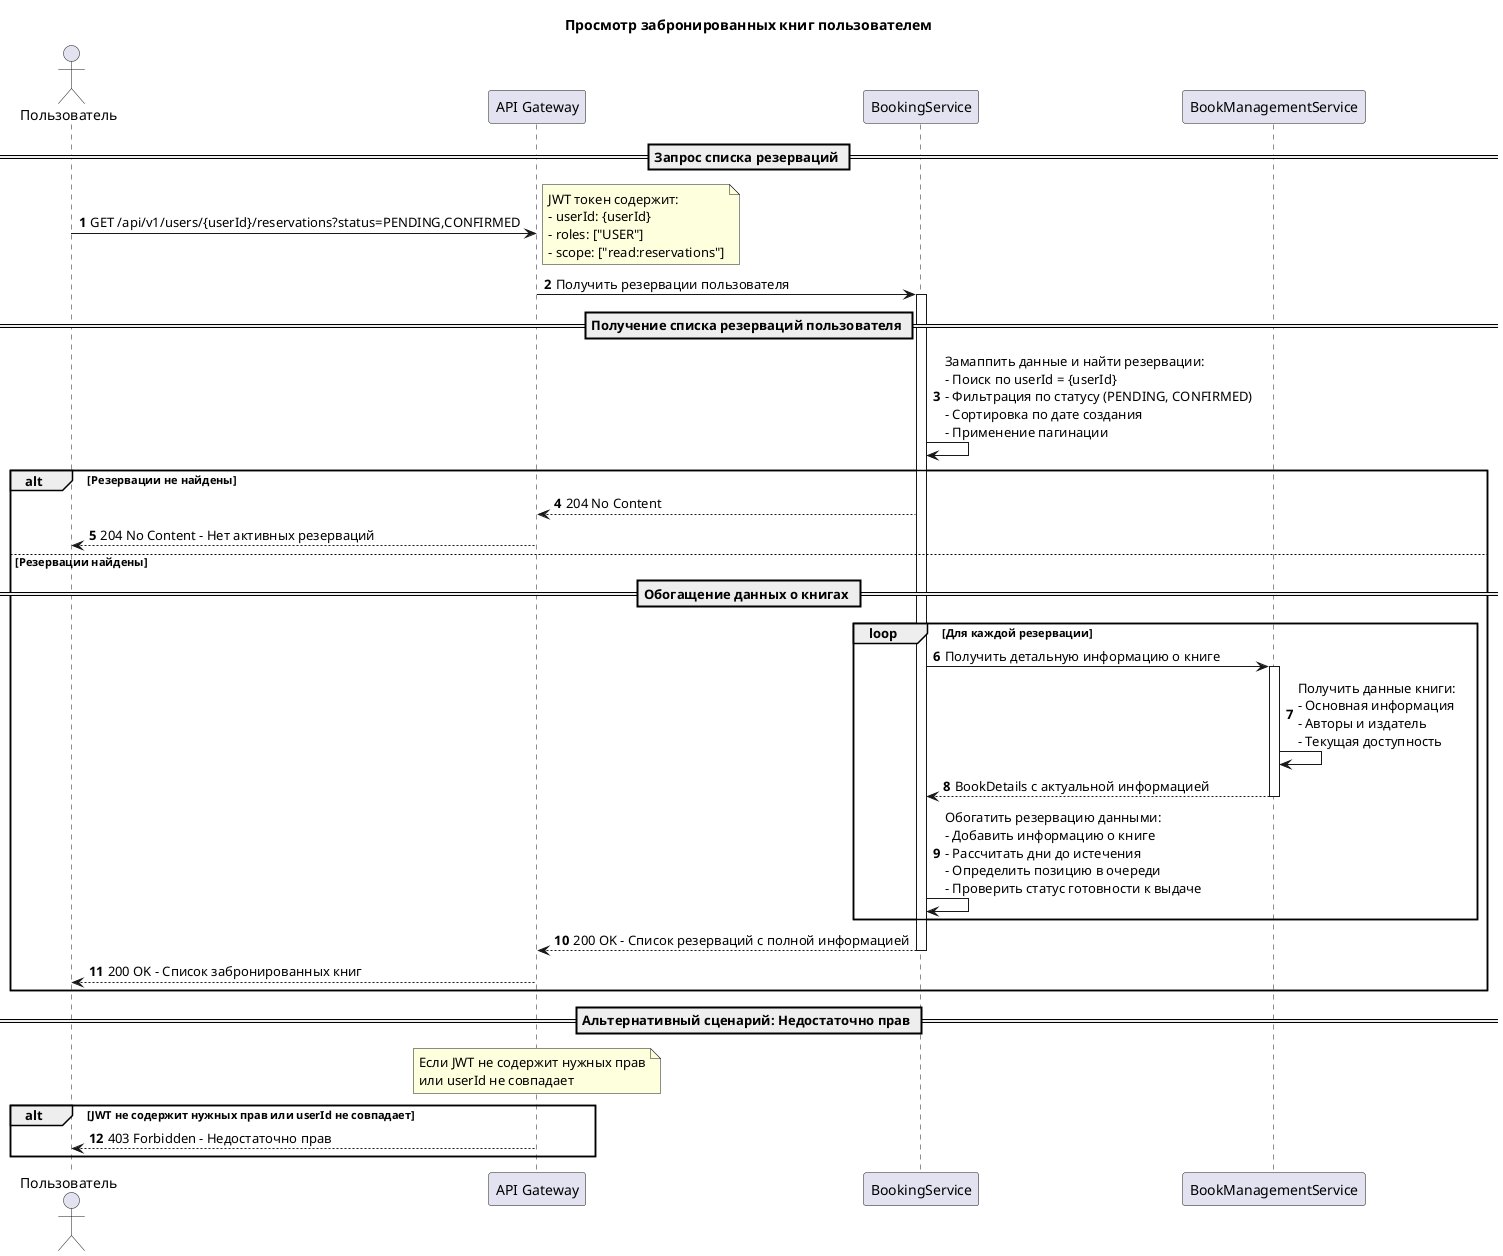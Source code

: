 @startuml View User Reservations Sequence Diagram

title Просмотр забронированных книг пользователем

actor "Пользователь" as User
participant "API Gateway" as Gateway
participant "BookingService" as Booking
participant "BookManagementService" as BMS

autonumber
== Запрос списка резерваций ==
User -> Gateway: GET /api/v1/users/{userId}/reservations?status=PENDING,CONFIRMED
note right: JWT токен содержит:\n- userId: {userId}\n- roles: ["USER"]\n- scope: ["read:reservations"]

Gateway -> Booking: Получить резервации пользователя
activate Booking

== Получение списка резерваций пользователя ==
Booking -> Booking: Замаппить данные и найти резервации:\n- Поиск по userId = {userId}\n- Фильтрация по статусу (PENDING, CONFIRMED)\n- Сортировка по дате создания\n- Применение пагинации

alt Резервации не найдены
    Booking --> Gateway: 204 No Content
    Gateway --> User: 204 No Content - Нет активных резерваций
else Резервации найдены
    == Обогащение данных о книгах ==
    loop Для каждой резервации
        Booking -> BMS: Получить детальную информацию о книге
        activate BMS
        BMS -> BMS: Получить данные книги:\n- Основная информация\n- Авторы и издатель\n- Текущая доступность
        BMS --> Booking: BookDetails с актуальной информацией
        deactivate BMS
        
        Booking -> Booking: Обогатить резервацию данными:\n- Добавить информацию о книге\n- Рассчитать дни до истечения\n- Определить позицию в очереди\n- Проверить статус готовности к выдаче
    end
    
    Booking --> Gateway: 200 OK - Список резерваций с полной информацией
    deactivate Booking
    
    Gateway --> User: 200 OK - Список забронированных книг
end

== Альтернативный сценарий: Недостаточно прав ==
note over Gateway: Если JWT не содержит нужных прав\nили userId не совпадает

alt JWT не содержит нужных прав или userId не совпадает
    Gateway --> User: 403 Forbidden - Недостаточно прав
end

@enduml